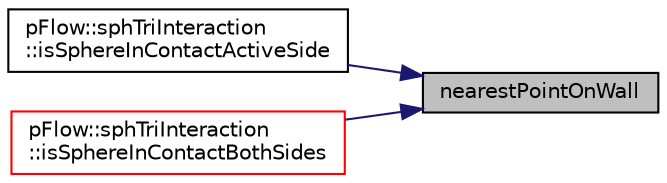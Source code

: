 digraph "nearestPointOnWall"
{
 // LATEX_PDF_SIZE
  edge [fontname="Helvetica",fontsize="10",labelfontname="Helvetica",labelfontsize="10"];
  node [fontname="Helvetica",fontsize="10",shape=record];
  rankdir="RL";
  Node1 [label="nearestPointOnWall",height=0.2,width=0.4,color="black", fillcolor="grey75", style="filled", fontcolor="black",tooltip=" "];
  Node1 -> Node2 [dir="back",color="midnightblue",fontsize="10",style="solid",fontname="Helvetica"];
  Node2 [label="pFlow::sphTriInteraction\l::isSphereInContactActiveSide",height=0.2,width=0.4,color="black", fillcolor="white", style="filled",URL="$namespacepFlow_1_1sphTriInteraction.html#aa017e2c7188a723fa2817ae90d37b877",tooltip=" "];
  Node1 -> Node3 [dir="back",color="midnightblue",fontsize="10",style="solid",fontname="Helvetica"];
  Node3 [label="pFlow::sphTriInteraction\l::isSphereInContactBothSides",height=0.2,width=0.4,color="red", fillcolor="white", style="filled",URL="$namespacepFlow_1_1sphTriInteraction.html#ab49a80e55a2a390f7dd57b87b1543074",tooltip=" "];
}
